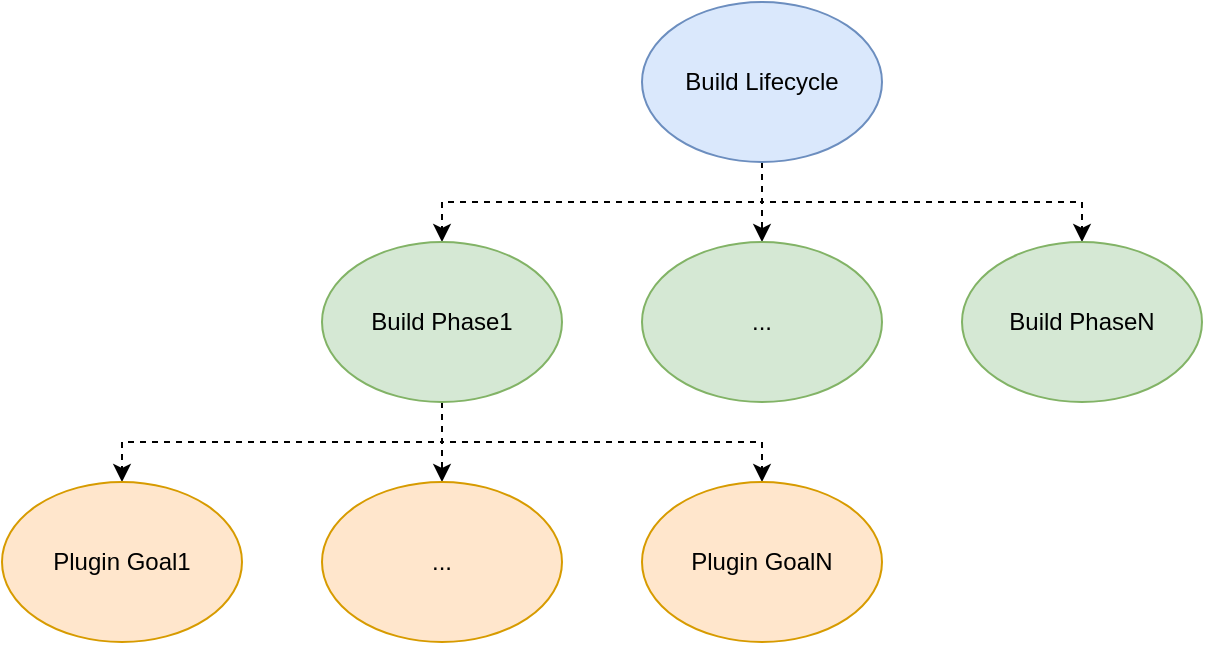 <mxfile version="20.3.0" type="github">
  <diagram id="TUJENddmq7v5_Q5sMGxf" name="Page-1">
    <mxGraphModel dx="1298" dy="734" grid="1" gridSize="10" guides="1" tooltips="1" connect="1" arrows="1" fold="1" page="1" pageScale="1" pageWidth="850" pageHeight="1100" math="0" shadow="0">
      <root>
        <mxCell id="0" />
        <mxCell id="1" parent="0" />
        <mxCell id="45HFoswAD6oqI6lb5mcn-8" style="edgeStyle=orthogonalEdgeStyle;rounded=0;orthogonalLoop=1;jettySize=auto;html=1;exitX=0.5;exitY=1;exitDx=0;exitDy=0;entryX=0.5;entryY=0;entryDx=0;entryDy=0;dashed=1;" edge="1" parent="1" source="45HFoswAD6oqI6lb5mcn-1" target="45HFoswAD6oqI6lb5mcn-3">
          <mxGeometry relative="1" as="geometry" />
        </mxCell>
        <mxCell id="45HFoswAD6oqI6lb5mcn-9" style="edgeStyle=orthogonalEdgeStyle;rounded=0;orthogonalLoop=1;jettySize=auto;html=1;exitX=0.5;exitY=1;exitDx=0;exitDy=0;entryX=0.5;entryY=0;entryDx=0;entryDy=0;dashed=1;" edge="1" parent="1" source="45HFoswAD6oqI6lb5mcn-1" target="45HFoswAD6oqI6lb5mcn-2">
          <mxGeometry relative="1" as="geometry" />
        </mxCell>
        <mxCell id="45HFoswAD6oqI6lb5mcn-10" style="edgeStyle=orthogonalEdgeStyle;rounded=0;orthogonalLoop=1;jettySize=auto;html=1;exitX=0.5;exitY=1;exitDx=0;exitDy=0;entryX=0.5;entryY=0;entryDx=0;entryDy=0;dashed=1;" edge="1" parent="1" source="45HFoswAD6oqI6lb5mcn-1" target="45HFoswAD6oqI6lb5mcn-4">
          <mxGeometry relative="1" as="geometry" />
        </mxCell>
        <mxCell id="45HFoswAD6oqI6lb5mcn-1" value="Build Lifecycle" style="ellipse;whiteSpace=wrap;html=1;fillColor=#dae8fc;strokeColor=#6c8ebf;" vertex="1" parent="1">
          <mxGeometry x="320" y="200" width="120" height="80" as="geometry" />
        </mxCell>
        <mxCell id="45HFoswAD6oqI6lb5mcn-11" style="edgeStyle=orthogonalEdgeStyle;rounded=0;orthogonalLoop=1;jettySize=auto;html=1;exitX=0.5;exitY=1;exitDx=0;exitDy=0;entryX=0.5;entryY=0;entryDx=0;entryDy=0;dashed=1;" edge="1" parent="1" source="45HFoswAD6oqI6lb5mcn-2" target="45HFoswAD6oqI6lb5mcn-6">
          <mxGeometry relative="1" as="geometry" />
        </mxCell>
        <mxCell id="45HFoswAD6oqI6lb5mcn-12" style="edgeStyle=orthogonalEdgeStyle;rounded=0;orthogonalLoop=1;jettySize=auto;html=1;exitX=0.5;exitY=1;exitDx=0;exitDy=0;entryX=0.5;entryY=0;entryDx=0;entryDy=0;dashed=1;" edge="1" parent="1" source="45HFoswAD6oqI6lb5mcn-2" target="45HFoswAD6oqI6lb5mcn-5">
          <mxGeometry relative="1" as="geometry" />
        </mxCell>
        <mxCell id="45HFoswAD6oqI6lb5mcn-13" style="edgeStyle=orthogonalEdgeStyle;rounded=0;orthogonalLoop=1;jettySize=auto;html=1;exitX=0.5;exitY=1;exitDx=0;exitDy=0;dashed=1;" edge="1" parent="1" source="45HFoswAD6oqI6lb5mcn-2" target="45HFoswAD6oqI6lb5mcn-7">
          <mxGeometry relative="1" as="geometry" />
        </mxCell>
        <mxCell id="45HFoswAD6oqI6lb5mcn-2" value="Build Phase1" style="ellipse;whiteSpace=wrap;html=1;fillColor=#d5e8d4;strokeColor=#82b366;" vertex="1" parent="1">
          <mxGeometry x="160" y="320" width="120" height="80" as="geometry" />
        </mxCell>
        <mxCell id="45HFoswAD6oqI6lb5mcn-3" value="..." style="ellipse;whiteSpace=wrap;html=1;fillColor=#d5e8d4;strokeColor=#82b366;" vertex="1" parent="1">
          <mxGeometry x="320" y="320" width="120" height="80" as="geometry" />
        </mxCell>
        <mxCell id="45HFoswAD6oqI6lb5mcn-4" value="Build PhaseN" style="ellipse;whiteSpace=wrap;html=1;fillColor=#d5e8d4;strokeColor=#82b366;" vertex="1" parent="1">
          <mxGeometry x="480" y="320" width="120" height="80" as="geometry" />
        </mxCell>
        <mxCell id="45HFoswAD6oqI6lb5mcn-5" value="Plugin Goal1" style="ellipse;whiteSpace=wrap;html=1;fillColor=#ffe6cc;strokeColor=#d79b00;" vertex="1" parent="1">
          <mxGeometry y="440" width="120" height="80" as="geometry" />
        </mxCell>
        <mxCell id="45HFoswAD6oqI6lb5mcn-6" value="..." style="ellipse;whiteSpace=wrap;html=1;fillColor=#ffe6cc;strokeColor=#d79b00;" vertex="1" parent="1">
          <mxGeometry x="160" y="440" width="120" height="80" as="geometry" />
        </mxCell>
        <mxCell id="45HFoswAD6oqI6lb5mcn-7" value="Plugin GoalN" style="ellipse;whiteSpace=wrap;html=1;fillColor=#ffe6cc;strokeColor=#d79b00;" vertex="1" parent="1">
          <mxGeometry x="320" y="440" width="120" height="80" as="geometry" />
        </mxCell>
      </root>
    </mxGraphModel>
  </diagram>
</mxfile>
